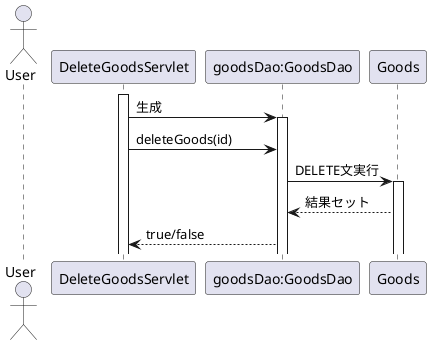 @startuml 
actor User
participant "DeleteGoodsServlet" as A
participant "goodsDao:GoodsDao" as B
participant "Goods" as C
activate A
A -> B: 生成
activate B
A -> B: deleteGoods(id)
B -> C: DELETE文実行
activate C
C --> B: 結果セット
B --> A: true/false
@enduml